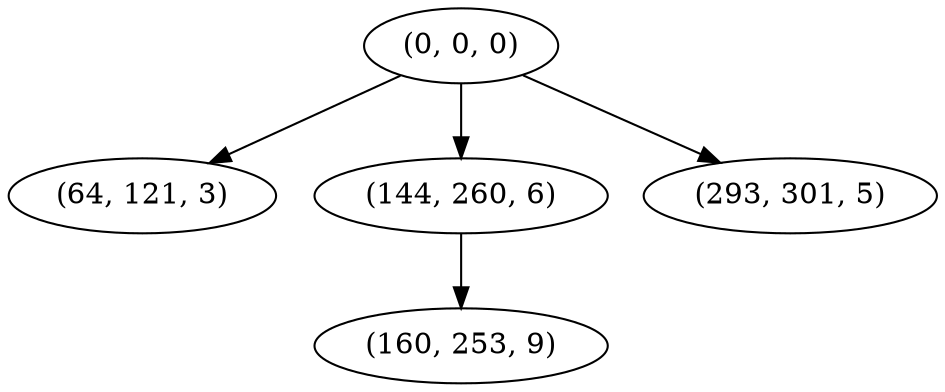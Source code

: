 digraph tree {
    "(0, 0, 0)";
    "(64, 121, 3)";
    "(144, 260, 6)";
    "(160, 253, 9)";
    "(293, 301, 5)";
    "(0, 0, 0)" -> "(64, 121, 3)";
    "(0, 0, 0)" -> "(144, 260, 6)";
    "(0, 0, 0)" -> "(293, 301, 5)";
    "(144, 260, 6)" -> "(160, 253, 9)";
}
